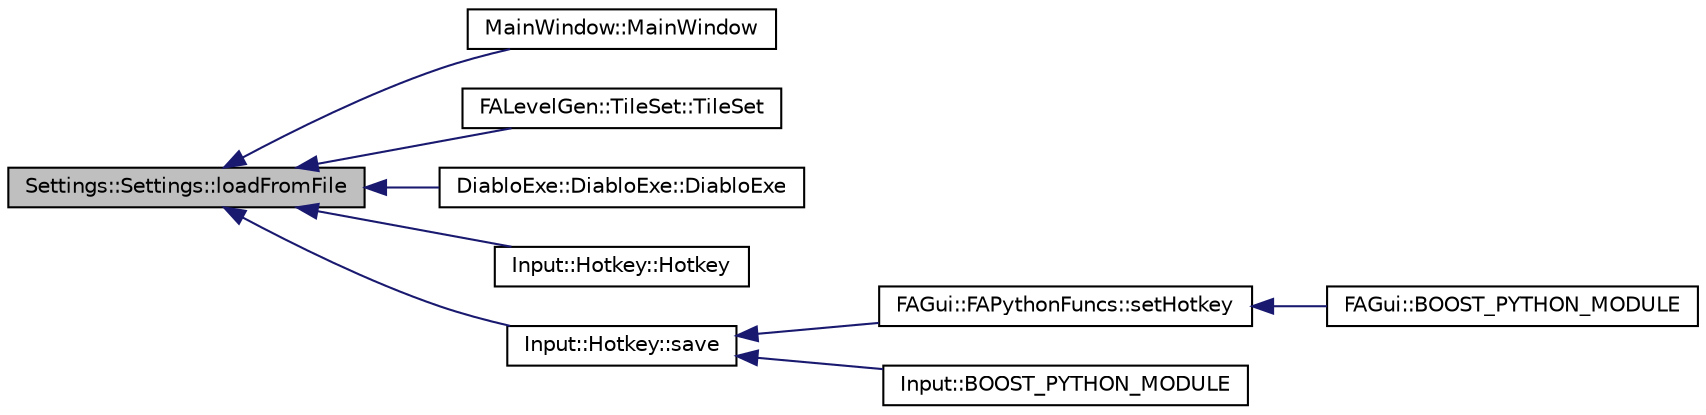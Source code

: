 digraph G
{
  edge [fontname="Helvetica",fontsize="10",labelfontname="Helvetica",labelfontsize="10"];
  node [fontname="Helvetica",fontsize="10",shape=record];
  rankdir="LR";
  Node1 [label="Settings::Settings::loadFromFile",height=0.2,width=0.4,color="black", fillcolor="grey75", style="filled" fontcolor="black"];
  Node1 -> Node2 [dir="back",color="midnightblue",fontsize="10",style="solid",fontname="Helvetica"];
  Node2 [label="MainWindow::MainWindow",height=0.2,width=0.4,color="black", fillcolor="white", style="filled",URL="$class_main_window.html#a8b244be8b7b7db1b08de2a2acb9409db"];
  Node1 -> Node3 [dir="back",color="midnightblue",fontsize="10",style="solid",fontname="Helvetica"];
  Node3 [label="FALevelGen::TileSet::TileSet",height=0.2,width=0.4,color="black", fillcolor="white", style="filled",URL="$class_f_a_level_gen_1_1_tile_set.html#ae1e714bc70bce6e6801511ceaf6d87de"];
  Node1 -> Node4 [dir="back",color="midnightblue",fontsize="10",style="solid",fontname="Helvetica"];
  Node4 [label="DiabloExe::DiabloExe::DiabloExe",height=0.2,width=0.4,color="black", fillcolor="white", style="filled",URL="$class_diablo_exe_1_1_diablo_exe.html#aae82ed26725dbd5b89faca92507958f0"];
  Node1 -> Node5 [dir="back",color="midnightblue",fontsize="10",style="solid",fontname="Helvetica"];
  Node5 [label="Input::Hotkey::Hotkey",height=0.2,width=0.4,color="black", fillcolor="white", style="filled",URL="$class_input_1_1_hotkey.html#a340b56efcad1598f592f635dfc77f656"];
  Node1 -> Node6 [dir="back",color="midnightblue",fontsize="10",style="solid",fontname="Helvetica"];
  Node6 [label="Input::Hotkey::save",height=0.2,width=0.4,color="black", fillcolor="white", style="filled",URL="$class_input_1_1_hotkey.html#a8e53b8978df34c035f336cc966646e41"];
  Node6 -> Node7 [dir="back",color="midnightblue",fontsize="10",style="solid",fontname="Helvetica"];
  Node7 [label="FAGui::FAPythonFuncs::setHotkey",height=0.2,width=0.4,color="black", fillcolor="white", style="filled",URL="$class_f_a_gui_1_1_f_a_python_funcs.html#a1622e498fae9ef53a2ff6df443b43822"];
  Node7 -> Node8 [dir="back",color="midnightblue",fontsize="10",style="solid",fontname="Helvetica"];
  Node8 [label="FAGui::BOOST_PYTHON_MODULE",height=0.2,width=0.4,color="black", fillcolor="white", style="filled",URL="$namespace_f_a_gui.html#afbfc2a5c5a5f9d7a9f9465179a85b8a4"];
  Node6 -> Node9 [dir="back",color="midnightblue",fontsize="10",style="solid",fontname="Helvetica"];
  Node9 [label="Input::BOOST_PYTHON_MODULE",height=0.2,width=0.4,color="black", fillcolor="white", style="filled",URL="$namespace_input.html#a0d6c10e33b8662601f928c163b4c9aab"];
}
